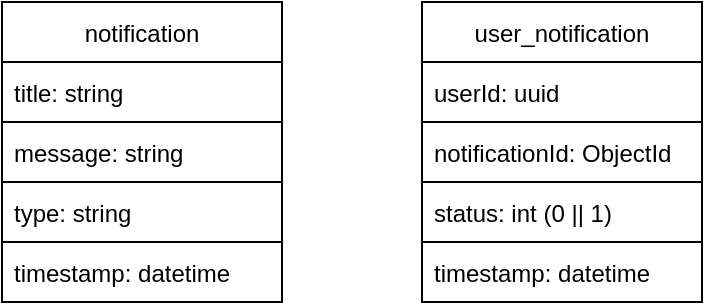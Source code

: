 <mxfile version="16.2.1" type="device"><diagram id="2UsZxvUDJQMyvAIP3v_u" name="Page-1"><mxGraphModel dx="1038" dy="547" grid="1" gridSize="10" guides="1" tooltips="1" connect="1" arrows="1" fold="1" page="1" pageScale="1" pageWidth="850" pageHeight="1100" math="0" shadow="0"><root><mxCell id="0"/><mxCell id="1" parent="0"/><mxCell id="z6lVLHZeYUrj1YWxGvCA-1" value="notification" style="swimlane;fontStyle=0;childLayout=stackLayout;horizontal=1;startSize=30;horizontalStack=0;resizeParent=1;resizeParentMax=0;resizeLast=0;collapsible=1;marginBottom=0;" parent="1" vertex="1"><mxGeometry x="100" y="70" width="140" height="150" as="geometry"/></mxCell><mxCell id="z6lVLHZeYUrj1YWxGvCA-2" value="title: string" style="text;strokeColor=default;fillColor=none;align=left;verticalAlign=middle;spacingLeft=4;spacingRight=4;overflow=hidden;points=[[0,0.5],[1,0.5]];portConstraint=eastwest;rotatable=0;" parent="z6lVLHZeYUrj1YWxGvCA-1" vertex="1"><mxGeometry y="30" width="140" height="30" as="geometry"/></mxCell><mxCell id="z6lVLHZeYUrj1YWxGvCA-3" value="message: string" style="text;strokeColor=default;fillColor=none;align=left;verticalAlign=middle;spacingLeft=4;spacingRight=4;overflow=hidden;points=[[0,0.5],[1,0.5]];portConstraint=eastwest;rotatable=0;" parent="z6lVLHZeYUrj1YWxGvCA-1" vertex="1"><mxGeometry y="60" width="140" height="30" as="geometry"/></mxCell><mxCell id="z6lVLHZeYUrj1YWxGvCA-13" value="type: string" style="text;strokeColor=default;fillColor=none;align=left;verticalAlign=middle;spacingLeft=4;spacingRight=4;overflow=hidden;points=[[0,0.5],[1,0.5]];portConstraint=eastwest;rotatable=0;" parent="z6lVLHZeYUrj1YWxGvCA-1" vertex="1"><mxGeometry y="90" width="140" height="30" as="geometry"/></mxCell><mxCell id="z6lVLHZeYUrj1YWxGvCA-4" value="timestamp: datetime" style="text;strokeColor=default;fillColor=none;align=left;verticalAlign=middle;spacingLeft=4;spacingRight=4;overflow=hidden;points=[[0,0.5],[1,0.5]];portConstraint=eastwest;rotatable=0;" parent="z6lVLHZeYUrj1YWxGvCA-1" vertex="1"><mxGeometry y="120" width="140" height="30" as="geometry"/></mxCell><mxCell id="VQWmXEZ4nYI8UnDJnOF3-1" value="user_notification" style="swimlane;fontStyle=0;childLayout=stackLayout;horizontal=1;startSize=30;horizontalStack=0;resizeParent=1;resizeParentMax=0;resizeLast=0;collapsible=1;marginBottom=0;strokeColor=default;" parent="1" vertex="1"><mxGeometry x="310" y="70" width="140" height="150" as="geometry"/></mxCell><mxCell id="VQWmXEZ4nYI8UnDJnOF3-2" value="userId: uuid" style="text;strokeColor=default;fillColor=none;align=left;verticalAlign=middle;spacingLeft=4;spacingRight=4;overflow=hidden;points=[[0,0.5],[1,0.5]];portConstraint=eastwest;rotatable=0;" parent="VQWmXEZ4nYI8UnDJnOF3-1" vertex="1"><mxGeometry y="30" width="140" height="30" as="geometry"/></mxCell><mxCell id="VQWmXEZ4nYI8UnDJnOF3-3" value="notificationId: ObjectId" style="text;strokeColor=default;fillColor=none;align=left;verticalAlign=middle;spacingLeft=4;spacingRight=4;overflow=hidden;points=[[0,0.5],[1,0.5]];portConstraint=eastwest;rotatable=0;" parent="VQWmXEZ4nYI8UnDJnOF3-1" vertex="1"><mxGeometry y="60" width="140" height="30" as="geometry"/></mxCell><mxCell id="VQWmXEZ4nYI8UnDJnOF3-4" value="status: int (0 || 1)" style="text;strokeColor=default;fillColor=none;align=left;verticalAlign=middle;spacingLeft=4;spacingRight=4;overflow=hidden;points=[[0,0.5],[1,0.5]];portConstraint=eastwest;rotatable=0;" parent="VQWmXEZ4nYI8UnDJnOF3-1" vertex="1"><mxGeometry y="90" width="140" height="30" as="geometry"/></mxCell><mxCell id="NkCbKmSwzMaToc_xJHNS-1" value="timestamp: datetime" style="text;strokeColor=default;fillColor=none;align=left;verticalAlign=middle;spacingLeft=4;spacingRight=4;overflow=hidden;points=[[0,0.5],[1,0.5]];portConstraint=eastwest;rotatable=0;" vertex="1" parent="VQWmXEZ4nYI8UnDJnOF3-1"><mxGeometry y="120" width="140" height="30" as="geometry"/></mxCell></root></mxGraphModel></diagram></mxfile>